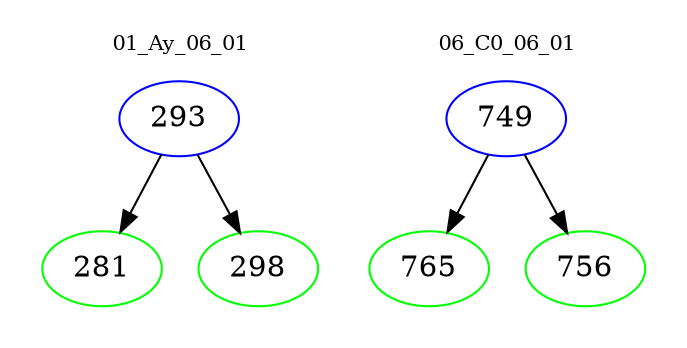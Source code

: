 digraph{
subgraph cluster_0 {
color = white
label = "01_Ay_06_01";
fontsize=10;
T0_293 [label="293", color="blue"]
T0_293 -> T0_281 [color="black"]
T0_281 [label="281", color="green"]
T0_293 -> T0_298 [color="black"]
T0_298 [label="298", color="green"]
}
subgraph cluster_1 {
color = white
label = "06_C0_06_01";
fontsize=10;
T1_749 [label="749", color="blue"]
T1_749 -> T1_765 [color="black"]
T1_765 [label="765", color="green"]
T1_749 -> T1_756 [color="black"]
T1_756 [label="756", color="green"]
}
}
